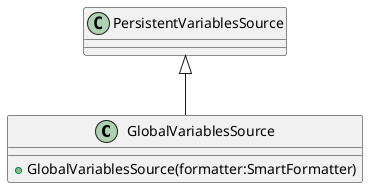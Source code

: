 @startuml
class GlobalVariablesSource {
    + GlobalVariablesSource(formatter:SmartFormatter)
}
PersistentVariablesSource <|-- GlobalVariablesSource
@enduml
